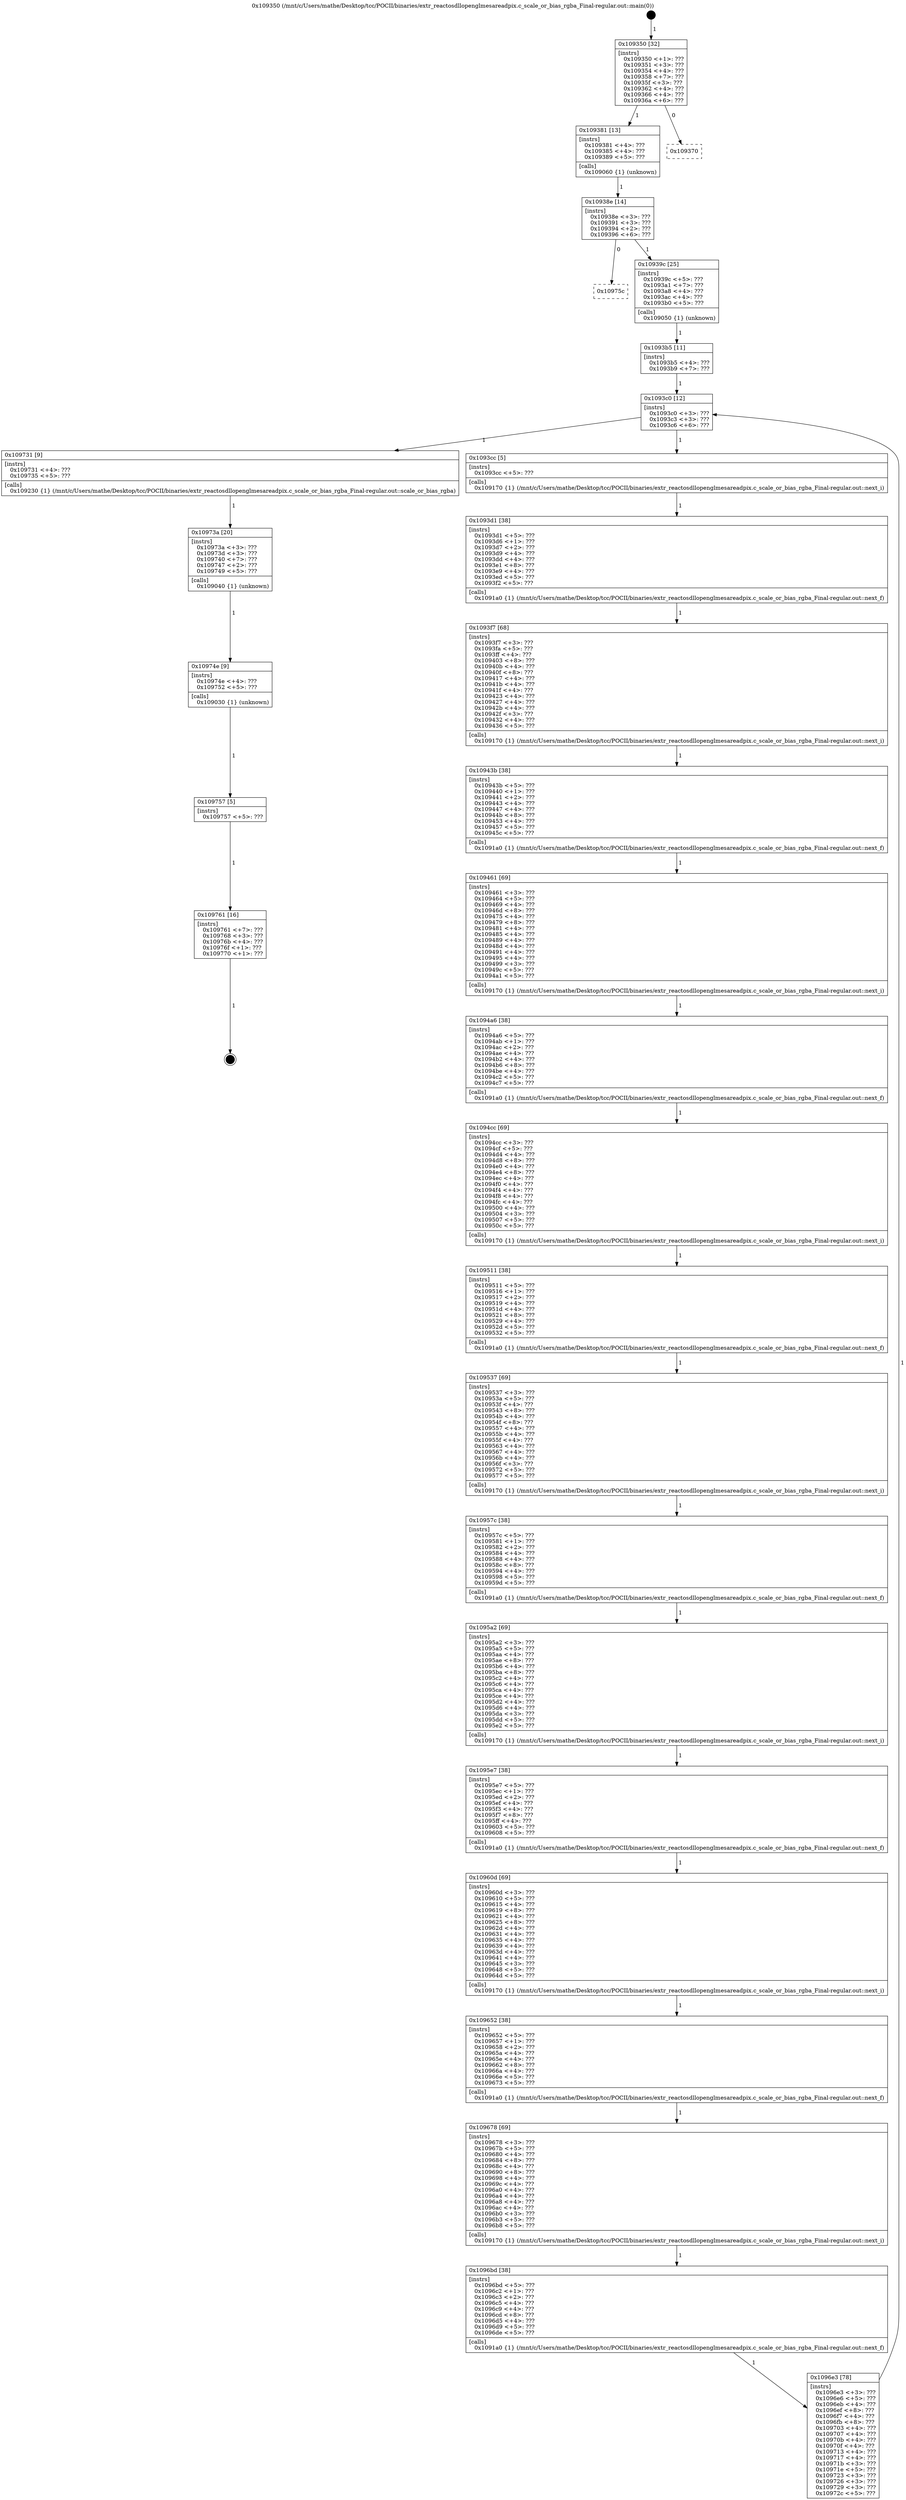 digraph "0x109350" {
  label = "0x109350 (/mnt/c/Users/mathe/Desktop/tcc/POCII/binaries/extr_reactosdllopenglmesareadpix.c_scale_or_bias_rgba_Final-regular.out::main(0))"
  labelloc = "t"
  node[shape=record]

  Entry [label="",width=0.3,height=0.3,shape=circle,fillcolor=black,style=filled]
  "0x109350" [label="{
     0x109350 [32]\l
     | [instrs]\l
     &nbsp;&nbsp;0x109350 \<+1\>: ???\l
     &nbsp;&nbsp;0x109351 \<+3\>: ???\l
     &nbsp;&nbsp;0x109354 \<+4\>: ???\l
     &nbsp;&nbsp;0x109358 \<+7\>: ???\l
     &nbsp;&nbsp;0x10935f \<+3\>: ???\l
     &nbsp;&nbsp;0x109362 \<+4\>: ???\l
     &nbsp;&nbsp;0x109366 \<+4\>: ???\l
     &nbsp;&nbsp;0x10936a \<+6\>: ???\l
  }"]
  "0x109381" [label="{
     0x109381 [13]\l
     | [instrs]\l
     &nbsp;&nbsp;0x109381 \<+4\>: ???\l
     &nbsp;&nbsp;0x109385 \<+4\>: ???\l
     &nbsp;&nbsp;0x109389 \<+5\>: ???\l
     | [calls]\l
     &nbsp;&nbsp;0x109060 \{1\} (unknown)\l
  }"]
  "0x109370" [label="{
     0x109370\l
  }", style=dashed]
  "0x10938e" [label="{
     0x10938e [14]\l
     | [instrs]\l
     &nbsp;&nbsp;0x10938e \<+3\>: ???\l
     &nbsp;&nbsp;0x109391 \<+3\>: ???\l
     &nbsp;&nbsp;0x109394 \<+2\>: ???\l
     &nbsp;&nbsp;0x109396 \<+6\>: ???\l
  }"]
  "0x10975c" [label="{
     0x10975c\l
  }", style=dashed]
  "0x10939c" [label="{
     0x10939c [25]\l
     | [instrs]\l
     &nbsp;&nbsp;0x10939c \<+5\>: ???\l
     &nbsp;&nbsp;0x1093a1 \<+7\>: ???\l
     &nbsp;&nbsp;0x1093a8 \<+4\>: ???\l
     &nbsp;&nbsp;0x1093ac \<+4\>: ???\l
     &nbsp;&nbsp;0x1093b0 \<+5\>: ???\l
     | [calls]\l
     &nbsp;&nbsp;0x109050 \{1\} (unknown)\l
  }"]
  Exit [label="",width=0.3,height=0.3,shape=circle,fillcolor=black,style=filled,peripheries=2]
  "0x1093c0" [label="{
     0x1093c0 [12]\l
     | [instrs]\l
     &nbsp;&nbsp;0x1093c0 \<+3\>: ???\l
     &nbsp;&nbsp;0x1093c3 \<+3\>: ???\l
     &nbsp;&nbsp;0x1093c6 \<+6\>: ???\l
  }"]
  "0x109731" [label="{
     0x109731 [9]\l
     | [instrs]\l
     &nbsp;&nbsp;0x109731 \<+4\>: ???\l
     &nbsp;&nbsp;0x109735 \<+5\>: ???\l
     | [calls]\l
     &nbsp;&nbsp;0x109230 \{1\} (/mnt/c/Users/mathe/Desktop/tcc/POCII/binaries/extr_reactosdllopenglmesareadpix.c_scale_or_bias_rgba_Final-regular.out::scale_or_bias_rgba)\l
  }"]
  "0x1093cc" [label="{
     0x1093cc [5]\l
     | [instrs]\l
     &nbsp;&nbsp;0x1093cc \<+5\>: ???\l
     | [calls]\l
     &nbsp;&nbsp;0x109170 \{1\} (/mnt/c/Users/mathe/Desktop/tcc/POCII/binaries/extr_reactosdllopenglmesareadpix.c_scale_or_bias_rgba_Final-regular.out::next_i)\l
  }"]
  "0x1093d1" [label="{
     0x1093d1 [38]\l
     | [instrs]\l
     &nbsp;&nbsp;0x1093d1 \<+5\>: ???\l
     &nbsp;&nbsp;0x1093d6 \<+1\>: ???\l
     &nbsp;&nbsp;0x1093d7 \<+2\>: ???\l
     &nbsp;&nbsp;0x1093d9 \<+4\>: ???\l
     &nbsp;&nbsp;0x1093dd \<+4\>: ???\l
     &nbsp;&nbsp;0x1093e1 \<+8\>: ???\l
     &nbsp;&nbsp;0x1093e9 \<+4\>: ???\l
     &nbsp;&nbsp;0x1093ed \<+5\>: ???\l
     &nbsp;&nbsp;0x1093f2 \<+5\>: ???\l
     | [calls]\l
     &nbsp;&nbsp;0x1091a0 \{1\} (/mnt/c/Users/mathe/Desktop/tcc/POCII/binaries/extr_reactosdllopenglmesareadpix.c_scale_or_bias_rgba_Final-regular.out::next_f)\l
  }"]
  "0x1093f7" [label="{
     0x1093f7 [68]\l
     | [instrs]\l
     &nbsp;&nbsp;0x1093f7 \<+3\>: ???\l
     &nbsp;&nbsp;0x1093fa \<+5\>: ???\l
     &nbsp;&nbsp;0x1093ff \<+4\>: ???\l
     &nbsp;&nbsp;0x109403 \<+8\>: ???\l
     &nbsp;&nbsp;0x10940b \<+4\>: ???\l
     &nbsp;&nbsp;0x10940f \<+8\>: ???\l
     &nbsp;&nbsp;0x109417 \<+4\>: ???\l
     &nbsp;&nbsp;0x10941b \<+4\>: ???\l
     &nbsp;&nbsp;0x10941f \<+4\>: ???\l
     &nbsp;&nbsp;0x109423 \<+4\>: ???\l
     &nbsp;&nbsp;0x109427 \<+4\>: ???\l
     &nbsp;&nbsp;0x10942b \<+4\>: ???\l
     &nbsp;&nbsp;0x10942f \<+3\>: ???\l
     &nbsp;&nbsp;0x109432 \<+4\>: ???\l
     &nbsp;&nbsp;0x109436 \<+5\>: ???\l
     | [calls]\l
     &nbsp;&nbsp;0x109170 \{1\} (/mnt/c/Users/mathe/Desktop/tcc/POCII/binaries/extr_reactosdllopenglmesareadpix.c_scale_or_bias_rgba_Final-regular.out::next_i)\l
  }"]
  "0x10943b" [label="{
     0x10943b [38]\l
     | [instrs]\l
     &nbsp;&nbsp;0x10943b \<+5\>: ???\l
     &nbsp;&nbsp;0x109440 \<+1\>: ???\l
     &nbsp;&nbsp;0x109441 \<+2\>: ???\l
     &nbsp;&nbsp;0x109443 \<+4\>: ???\l
     &nbsp;&nbsp;0x109447 \<+4\>: ???\l
     &nbsp;&nbsp;0x10944b \<+8\>: ???\l
     &nbsp;&nbsp;0x109453 \<+4\>: ???\l
     &nbsp;&nbsp;0x109457 \<+5\>: ???\l
     &nbsp;&nbsp;0x10945c \<+5\>: ???\l
     | [calls]\l
     &nbsp;&nbsp;0x1091a0 \{1\} (/mnt/c/Users/mathe/Desktop/tcc/POCII/binaries/extr_reactosdllopenglmesareadpix.c_scale_or_bias_rgba_Final-regular.out::next_f)\l
  }"]
  "0x109461" [label="{
     0x109461 [69]\l
     | [instrs]\l
     &nbsp;&nbsp;0x109461 \<+3\>: ???\l
     &nbsp;&nbsp;0x109464 \<+5\>: ???\l
     &nbsp;&nbsp;0x109469 \<+4\>: ???\l
     &nbsp;&nbsp;0x10946d \<+8\>: ???\l
     &nbsp;&nbsp;0x109475 \<+4\>: ???\l
     &nbsp;&nbsp;0x109479 \<+8\>: ???\l
     &nbsp;&nbsp;0x109481 \<+4\>: ???\l
     &nbsp;&nbsp;0x109485 \<+4\>: ???\l
     &nbsp;&nbsp;0x109489 \<+4\>: ???\l
     &nbsp;&nbsp;0x10948d \<+4\>: ???\l
     &nbsp;&nbsp;0x109491 \<+4\>: ???\l
     &nbsp;&nbsp;0x109495 \<+4\>: ???\l
     &nbsp;&nbsp;0x109499 \<+3\>: ???\l
     &nbsp;&nbsp;0x10949c \<+5\>: ???\l
     &nbsp;&nbsp;0x1094a1 \<+5\>: ???\l
     | [calls]\l
     &nbsp;&nbsp;0x109170 \{1\} (/mnt/c/Users/mathe/Desktop/tcc/POCII/binaries/extr_reactosdllopenglmesareadpix.c_scale_or_bias_rgba_Final-regular.out::next_i)\l
  }"]
  "0x1094a6" [label="{
     0x1094a6 [38]\l
     | [instrs]\l
     &nbsp;&nbsp;0x1094a6 \<+5\>: ???\l
     &nbsp;&nbsp;0x1094ab \<+1\>: ???\l
     &nbsp;&nbsp;0x1094ac \<+2\>: ???\l
     &nbsp;&nbsp;0x1094ae \<+4\>: ???\l
     &nbsp;&nbsp;0x1094b2 \<+4\>: ???\l
     &nbsp;&nbsp;0x1094b6 \<+8\>: ???\l
     &nbsp;&nbsp;0x1094be \<+4\>: ???\l
     &nbsp;&nbsp;0x1094c2 \<+5\>: ???\l
     &nbsp;&nbsp;0x1094c7 \<+5\>: ???\l
     | [calls]\l
     &nbsp;&nbsp;0x1091a0 \{1\} (/mnt/c/Users/mathe/Desktop/tcc/POCII/binaries/extr_reactosdllopenglmesareadpix.c_scale_or_bias_rgba_Final-regular.out::next_f)\l
  }"]
  "0x1094cc" [label="{
     0x1094cc [69]\l
     | [instrs]\l
     &nbsp;&nbsp;0x1094cc \<+3\>: ???\l
     &nbsp;&nbsp;0x1094cf \<+5\>: ???\l
     &nbsp;&nbsp;0x1094d4 \<+4\>: ???\l
     &nbsp;&nbsp;0x1094d8 \<+8\>: ???\l
     &nbsp;&nbsp;0x1094e0 \<+4\>: ???\l
     &nbsp;&nbsp;0x1094e4 \<+8\>: ???\l
     &nbsp;&nbsp;0x1094ec \<+4\>: ???\l
     &nbsp;&nbsp;0x1094f0 \<+4\>: ???\l
     &nbsp;&nbsp;0x1094f4 \<+4\>: ???\l
     &nbsp;&nbsp;0x1094f8 \<+4\>: ???\l
     &nbsp;&nbsp;0x1094fc \<+4\>: ???\l
     &nbsp;&nbsp;0x109500 \<+4\>: ???\l
     &nbsp;&nbsp;0x109504 \<+3\>: ???\l
     &nbsp;&nbsp;0x109507 \<+5\>: ???\l
     &nbsp;&nbsp;0x10950c \<+5\>: ???\l
     | [calls]\l
     &nbsp;&nbsp;0x109170 \{1\} (/mnt/c/Users/mathe/Desktop/tcc/POCII/binaries/extr_reactosdllopenglmesareadpix.c_scale_or_bias_rgba_Final-regular.out::next_i)\l
  }"]
  "0x109511" [label="{
     0x109511 [38]\l
     | [instrs]\l
     &nbsp;&nbsp;0x109511 \<+5\>: ???\l
     &nbsp;&nbsp;0x109516 \<+1\>: ???\l
     &nbsp;&nbsp;0x109517 \<+2\>: ???\l
     &nbsp;&nbsp;0x109519 \<+4\>: ???\l
     &nbsp;&nbsp;0x10951d \<+4\>: ???\l
     &nbsp;&nbsp;0x109521 \<+8\>: ???\l
     &nbsp;&nbsp;0x109529 \<+4\>: ???\l
     &nbsp;&nbsp;0x10952d \<+5\>: ???\l
     &nbsp;&nbsp;0x109532 \<+5\>: ???\l
     | [calls]\l
     &nbsp;&nbsp;0x1091a0 \{1\} (/mnt/c/Users/mathe/Desktop/tcc/POCII/binaries/extr_reactosdllopenglmesareadpix.c_scale_or_bias_rgba_Final-regular.out::next_f)\l
  }"]
  "0x109537" [label="{
     0x109537 [69]\l
     | [instrs]\l
     &nbsp;&nbsp;0x109537 \<+3\>: ???\l
     &nbsp;&nbsp;0x10953a \<+5\>: ???\l
     &nbsp;&nbsp;0x10953f \<+4\>: ???\l
     &nbsp;&nbsp;0x109543 \<+8\>: ???\l
     &nbsp;&nbsp;0x10954b \<+4\>: ???\l
     &nbsp;&nbsp;0x10954f \<+8\>: ???\l
     &nbsp;&nbsp;0x109557 \<+4\>: ???\l
     &nbsp;&nbsp;0x10955b \<+4\>: ???\l
     &nbsp;&nbsp;0x10955f \<+4\>: ???\l
     &nbsp;&nbsp;0x109563 \<+4\>: ???\l
     &nbsp;&nbsp;0x109567 \<+4\>: ???\l
     &nbsp;&nbsp;0x10956b \<+4\>: ???\l
     &nbsp;&nbsp;0x10956f \<+3\>: ???\l
     &nbsp;&nbsp;0x109572 \<+5\>: ???\l
     &nbsp;&nbsp;0x109577 \<+5\>: ???\l
     | [calls]\l
     &nbsp;&nbsp;0x109170 \{1\} (/mnt/c/Users/mathe/Desktop/tcc/POCII/binaries/extr_reactosdllopenglmesareadpix.c_scale_or_bias_rgba_Final-regular.out::next_i)\l
  }"]
  "0x10957c" [label="{
     0x10957c [38]\l
     | [instrs]\l
     &nbsp;&nbsp;0x10957c \<+5\>: ???\l
     &nbsp;&nbsp;0x109581 \<+1\>: ???\l
     &nbsp;&nbsp;0x109582 \<+2\>: ???\l
     &nbsp;&nbsp;0x109584 \<+4\>: ???\l
     &nbsp;&nbsp;0x109588 \<+4\>: ???\l
     &nbsp;&nbsp;0x10958c \<+8\>: ???\l
     &nbsp;&nbsp;0x109594 \<+4\>: ???\l
     &nbsp;&nbsp;0x109598 \<+5\>: ???\l
     &nbsp;&nbsp;0x10959d \<+5\>: ???\l
     | [calls]\l
     &nbsp;&nbsp;0x1091a0 \{1\} (/mnt/c/Users/mathe/Desktop/tcc/POCII/binaries/extr_reactosdllopenglmesareadpix.c_scale_or_bias_rgba_Final-regular.out::next_f)\l
  }"]
  "0x1095a2" [label="{
     0x1095a2 [69]\l
     | [instrs]\l
     &nbsp;&nbsp;0x1095a2 \<+3\>: ???\l
     &nbsp;&nbsp;0x1095a5 \<+5\>: ???\l
     &nbsp;&nbsp;0x1095aa \<+4\>: ???\l
     &nbsp;&nbsp;0x1095ae \<+8\>: ???\l
     &nbsp;&nbsp;0x1095b6 \<+4\>: ???\l
     &nbsp;&nbsp;0x1095ba \<+8\>: ???\l
     &nbsp;&nbsp;0x1095c2 \<+4\>: ???\l
     &nbsp;&nbsp;0x1095c6 \<+4\>: ???\l
     &nbsp;&nbsp;0x1095ca \<+4\>: ???\l
     &nbsp;&nbsp;0x1095ce \<+4\>: ???\l
     &nbsp;&nbsp;0x1095d2 \<+4\>: ???\l
     &nbsp;&nbsp;0x1095d6 \<+4\>: ???\l
     &nbsp;&nbsp;0x1095da \<+3\>: ???\l
     &nbsp;&nbsp;0x1095dd \<+5\>: ???\l
     &nbsp;&nbsp;0x1095e2 \<+5\>: ???\l
     | [calls]\l
     &nbsp;&nbsp;0x109170 \{1\} (/mnt/c/Users/mathe/Desktop/tcc/POCII/binaries/extr_reactosdllopenglmesareadpix.c_scale_or_bias_rgba_Final-regular.out::next_i)\l
  }"]
  "0x1095e7" [label="{
     0x1095e7 [38]\l
     | [instrs]\l
     &nbsp;&nbsp;0x1095e7 \<+5\>: ???\l
     &nbsp;&nbsp;0x1095ec \<+1\>: ???\l
     &nbsp;&nbsp;0x1095ed \<+2\>: ???\l
     &nbsp;&nbsp;0x1095ef \<+4\>: ???\l
     &nbsp;&nbsp;0x1095f3 \<+4\>: ???\l
     &nbsp;&nbsp;0x1095f7 \<+8\>: ???\l
     &nbsp;&nbsp;0x1095ff \<+4\>: ???\l
     &nbsp;&nbsp;0x109603 \<+5\>: ???\l
     &nbsp;&nbsp;0x109608 \<+5\>: ???\l
     | [calls]\l
     &nbsp;&nbsp;0x1091a0 \{1\} (/mnt/c/Users/mathe/Desktop/tcc/POCII/binaries/extr_reactosdllopenglmesareadpix.c_scale_or_bias_rgba_Final-regular.out::next_f)\l
  }"]
  "0x10960d" [label="{
     0x10960d [69]\l
     | [instrs]\l
     &nbsp;&nbsp;0x10960d \<+3\>: ???\l
     &nbsp;&nbsp;0x109610 \<+5\>: ???\l
     &nbsp;&nbsp;0x109615 \<+4\>: ???\l
     &nbsp;&nbsp;0x109619 \<+8\>: ???\l
     &nbsp;&nbsp;0x109621 \<+4\>: ???\l
     &nbsp;&nbsp;0x109625 \<+8\>: ???\l
     &nbsp;&nbsp;0x10962d \<+4\>: ???\l
     &nbsp;&nbsp;0x109631 \<+4\>: ???\l
     &nbsp;&nbsp;0x109635 \<+4\>: ???\l
     &nbsp;&nbsp;0x109639 \<+4\>: ???\l
     &nbsp;&nbsp;0x10963d \<+4\>: ???\l
     &nbsp;&nbsp;0x109641 \<+4\>: ???\l
     &nbsp;&nbsp;0x109645 \<+3\>: ???\l
     &nbsp;&nbsp;0x109648 \<+5\>: ???\l
     &nbsp;&nbsp;0x10964d \<+5\>: ???\l
     | [calls]\l
     &nbsp;&nbsp;0x109170 \{1\} (/mnt/c/Users/mathe/Desktop/tcc/POCII/binaries/extr_reactosdllopenglmesareadpix.c_scale_or_bias_rgba_Final-regular.out::next_i)\l
  }"]
  "0x109652" [label="{
     0x109652 [38]\l
     | [instrs]\l
     &nbsp;&nbsp;0x109652 \<+5\>: ???\l
     &nbsp;&nbsp;0x109657 \<+1\>: ???\l
     &nbsp;&nbsp;0x109658 \<+2\>: ???\l
     &nbsp;&nbsp;0x10965a \<+4\>: ???\l
     &nbsp;&nbsp;0x10965e \<+4\>: ???\l
     &nbsp;&nbsp;0x109662 \<+8\>: ???\l
     &nbsp;&nbsp;0x10966a \<+4\>: ???\l
     &nbsp;&nbsp;0x10966e \<+5\>: ???\l
     &nbsp;&nbsp;0x109673 \<+5\>: ???\l
     | [calls]\l
     &nbsp;&nbsp;0x1091a0 \{1\} (/mnt/c/Users/mathe/Desktop/tcc/POCII/binaries/extr_reactosdllopenglmesareadpix.c_scale_or_bias_rgba_Final-regular.out::next_f)\l
  }"]
  "0x109678" [label="{
     0x109678 [69]\l
     | [instrs]\l
     &nbsp;&nbsp;0x109678 \<+3\>: ???\l
     &nbsp;&nbsp;0x10967b \<+5\>: ???\l
     &nbsp;&nbsp;0x109680 \<+4\>: ???\l
     &nbsp;&nbsp;0x109684 \<+8\>: ???\l
     &nbsp;&nbsp;0x10968c \<+4\>: ???\l
     &nbsp;&nbsp;0x109690 \<+8\>: ???\l
     &nbsp;&nbsp;0x109698 \<+4\>: ???\l
     &nbsp;&nbsp;0x10969c \<+4\>: ???\l
     &nbsp;&nbsp;0x1096a0 \<+4\>: ???\l
     &nbsp;&nbsp;0x1096a4 \<+4\>: ???\l
     &nbsp;&nbsp;0x1096a8 \<+4\>: ???\l
     &nbsp;&nbsp;0x1096ac \<+4\>: ???\l
     &nbsp;&nbsp;0x1096b0 \<+3\>: ???\l
     &nbsp;&nbsp;0x1096b3 \<+5\>: ???\l
     &nbsp;&nbsp;0x1096b8 \<+5\>: ???\l
     | [calls]\l
     &nbsp;&nbsp;0x109170 \{1\} (/mnt/c/Users/mathe/Desktop/tcc/POCII/binaries/extr_reactosdllopenglmesareadpix.c_scale_or_bias_rgba_Final-regular.out::next_i)\l
  }"]
  "0x1096bd" [label="{
     0x1096bd [38]\l
     | [instrs]\l
     &nbsp;&nbsp;0x1096bd \<+5\>: ???\l
     &nbsp;&nbsp;0x1096c2 \<+1\>: ???\l
     &nbsp;&nbsp;0x1096c3 \<+2\>: ???\l
     &nbsp;&nbsp;0x1096c5 \<+4\>: ???\l
     &nbsp;&nbsp;0x1096c9 \<+4\>: ???\l
     &nbsp;&nbsp;0x1096cd \<+8\>: ???\l
     &nbsp;&nbsp;0x1096d5 \<+4\>: ???\l
     &nbsp;&nbsp;0x1096d9 \<+5\>: ???\l
     &nbsp;&nbsp;0x1096de \<+5\>: ???\l
     | [calls]\l
     &nbsp;&nbsp;0x1091a0 \{1\} (/mnt/c/Users/mathe/Desktop/tcc/POCII/binaries/extr_reactosdllopenglmesareadpix.c_scale_or_bias_rgba_Final-regular.out::next_f)\l
  }"]
  "0x1096e3" [label="{
     0x1096e3 [78]\l
     | [instrs]\l
     &nbsp;&nbsp;0x1096e3 \<+3\>: ???\l
     &nbsp;&nbsp;0x1096e6 \<+5\>: ???\l
     &nbsp;&nbsp;0x1096eb \<+4\>: ???\l
     &nbsp;&nbsp;0x1096ef \<+8\>: ???\l
     &nbsp;&nbsp;0x1096f7 \<+4\>: ???\l
     &nbsp;&nbsp;0x1096fb \<+8\>: ???\l
     &nbsp;&nbsp;0x109703 \<+4\>: ???\l
     &nbsp;&nbsp;0x109707 \<+4\>: ???\l
     &nbsp;&nbsp;0x10970b \<+4\>: ???\l
     &nbsp;&nbsp;0x10970f \<+4\>: ???\l
     &nbsp;&nbsp;0x109713 \<+4\>: ???\l
     &nbsp;&nbsp;0x109717 \<+4\>: ???\l
     &nbsp;&nbsp;0x10971b \<+3\>: ???\l
     &nbsp;&nbsp;0x10971e \<+5\>: ???\l
     &nbsp;&nbsp;0x109723 \<+3\>: ???\l
     &nbsp;&nbsp;0x109726 \<+3\>: ???\l
     &nbsp;&nbsp;0x109729 \<+3\>: ???\l
     &nbsp;&nbsp;0x10972c \<+5\>: ???\l
  }"]
  "0x1093b5" [label="{
     0x1093b5 [11]\l
     | [instrs]\l
     &nbsp;&nbsp;0x1093b5 \<+4\>: ???\l
     &nbsp;&nbsp;0x1093b9 \<+7\>: ???\l
  }"]
  "0x10973a" [label="{
     0x10973a [20]\l
     | [instrs]\l
     &nbsp;&nbsp;0x10973a \<+3\>: ???\l
     &nbsp;&nbsp;0x10973d \<+3\>: ???\l
     &nbsp;&nbsp;0x109740 \<+7\>: ???\l
     &nbsp;&nbsp;0x109747 \<+2\>: ???\l
     &nbsp;&nbsp;0x109749 \<+5\>: ???\l
     | [calls]\l
     &nbsp;&nbsp;0x109040 \{1\} (unknown)\l
  }"]
  "0x10974e" [label="{
     0x10974e [9]\l
     | [instrs]\l
     &nbsp;&nbsp;0x10974e \<+4\>: ???\l
     &nbsp;&nbsp;0x109752 \<+5\>: ???\l
     | [calls]\l
     &nbsp;&nbsp;0x109030 \{1\} (unknown)\l
  }"]
  "0x109757" [label="{
     0x109757 [5]\l
     | [instrs]\l
     &nbsp;&nbsp;0x109757 \<+5\>: ???\l
  }"]
  "0x109761" [label="{
     0x109761 [16]\l
     | [instrs]\l
     &nbsp;&nbsp;0x109761 \<+7\>: ???\l
     &nbsp;&nbsp;0x109768 \<+3\>: ???\l
     &nbsp;&nbsp;0x10976b \<+4\>: ???\l
     &nbsp;&nbsp;0x10976f \<+1\>: ???\l
     &nbsp;&nbsp;0x109770 \<+1\>: ???\l
  }"]
  Entry -> "0x109350" [label=" 1"]
  "0x109350" -> "0x109381" [label=" 1"]
  "0x109350" -> "0x109370" [label=" 0"]
  "0x109381" -> "0x10938e" [label=" 1"]
  "0x10938e" -> "0x10975c" [label=" 0"]
  "0x10938e" -> "0x10939c" [label=" 1"]
  "0x109761" -> Exit [label=" 1"]
  "0x10939c" -> "0x1093b5" [label=" 1"]
  "0x1093c0" -> "0x109731" [label=" 1"]
  "0x1093c0" -> "0x1093cc" [label=" 1"]
  "0x1093cc" -> "0x1093d1" [label=" 1"]
  "0x1093d1" -> "0x1093f7" [label=" 1"]
  "0x1093f7" -> "0x10943b" [label=" 1"]
  "0x10943b" -> "0x109461" [label=" 1"]
  "0x109461" -> "0x1094a6" [label=" 1"]
  "0x1094a6" -> "0x1094cc" [label=" 1"]
  "0x1094cc" -> "0x109511" [label=" 1"]
  "0x109511" -> "0x109537" [label=" 1"]
  "0x109537" -> "0x10957c" [label=" 1"]
  "0x10957c" -> "0x1095a2" [label=" 1"]
  "0x1095a2" -> "0x1095e7" [label=" 1"]
  "0x1095e7" -> "0x10960d" [label=" 1"]
  "0x10960d" -> "0x109652" [label=" 1"]
  "0x109652" -> "0x109678" [label=" 1"]
  "0x109678" -> "0x1096bd" [label=" 1"]
  "0x1096bd" -> "0x1096e3" [label=" 1"]
  "0x1093b5" -> "0x1093c0" [label=" 1"]
  "0x1096e3" -> "0x1093c0" [label=" 1"]
  "0x109731" -> "0x10973a" [label=" 1"]
  "0x10973a" -> "0x10974e" [label=" 1"]
  "0x10974e" -> "0x109757" [label=" 1"]
  "0x109757" -> "0x109761" [label=" 1"]
}
